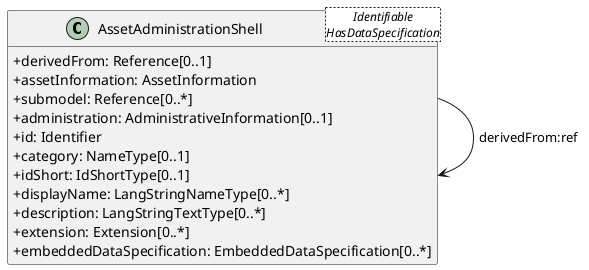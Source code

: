 @startuml
skinparam classAttributeIconSize 0
hide methods

class AssetAdministrationShell<Identifiable\nHasDataSpecification> {
  +derivedFrom: Reference[0..1] 
  +assetInformation: AssetInformation 
  +submodel: Reference[0..*] 
  +administration: AdministrativeInformation[0..1] 
  +id: Identifier 
  +category: NameType[0..1] 
  +idShort: IdShortType[0..1] 
  +displayName: LangStringNameType[0..*] 
  +description: LangStringTextType[0..*] 
  +extension: Extension[0..*] 
  +embeddedDataSpecification: EmbeddedDataSpecification[0..*] 
}
AssetAdministrationShell --> AssetAdministrationShell : derivedFrom:ref
@enduml